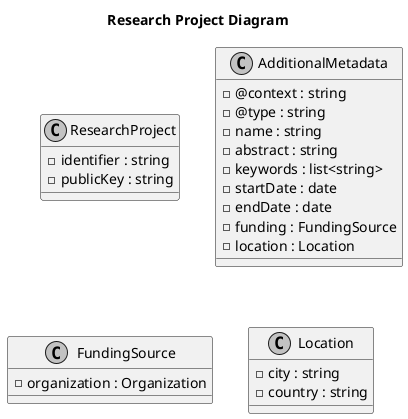 @startuml
title Research Project Diagram
skinparam monochrome true

class "ResearchProject" {
  - identifier : string
  - publicKey : string
}

class "AdditionalMetadata" {
  - @context : string
  - @type : string
  - name : string
  - abstract : string
  - keywords : list<string>
  - startDate : date
  - endDate : date
  - funding : FundingSource
  - location : Location
}

class "FundingSource" {
  - organization : Organization
}

class "Location" {
  - city : string
  - country : string
}

' ResearchProject ->* AdditionalMetadata : has metadata

@enduml